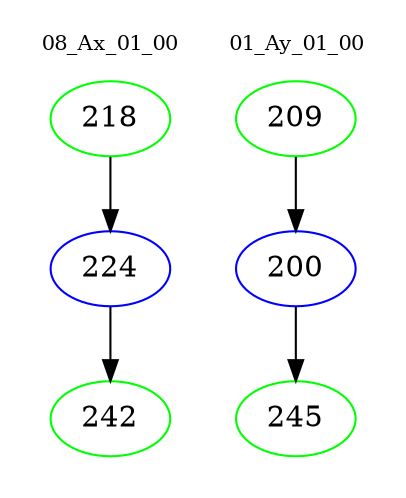 digraph{
subgraph cluster_0 {
color = white
label = "08_Ax_01_00";
fontsize=10;
T0_218 [label="218", color="green"]
T0_218 -> T0_224 [color="black"]
T0_224 [label="224", color="blue"]
T0_224 -> T0_242 [color="black"]
T0_242 [label="242", color="green"]
}
subgraph cluster_1 {
color = white
label = "01_Ay_01_00";
fontsize=10;
T1_209 [label="209", color="green"]
T1_209 -> T1_200 [color="black"]
T1_200 [label="200", color="blue"]
T1_200 -> T1_245 [color="black"]
T1_245 [label="245", color="green"]
}
}
